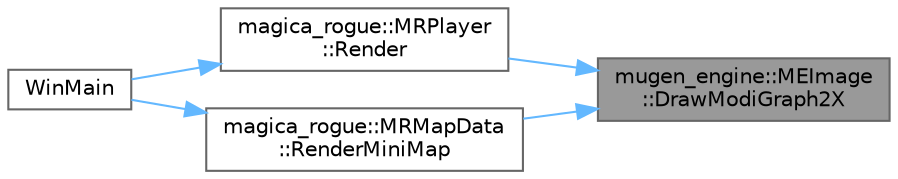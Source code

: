 digraph "mugen_engine::MEImage::DrawModiGraph2X"
{
 // LATEX_PDF_SIZE
  bgcolor="transparent";
  edge [fontname=Helvetica,fontsize=10,labelfontname=Helvetica,labelfontsize=10];
  node [fontname=Helvetica,fontsize=10,shape=box,height=0.2,width=0.4];
  rankdir="RL";
  Node1 [id="Node000001",label="mugen_engine::MEImage\l::DrawModiGraph2X",height=0.2,width=0.4,color="gray40", fillcolor="grey60", style="filled", fontcolor="black",tooltip="2倍換算で自由に4頂点を指定して描画する"];
  Node1 -> Node2 [id="edge5_Node000001_Node000002",dir="back",color="steelblue1",style="solid",tooltip=" "];
  Node2 [id="Node000002",label="magica_rogue::MRPlayer\l::Render",height=0.2,width=0.4,color="grey40", fillcolor="white", style="filled",URL="$classmagica__rogue_1_1_m_r_player.html#a703b50d4ad2cf05bc07c5041bc97907b",tooltip="描画"];
  Node2 -> Node3 [id="edge6_Node000002_Node000003",dir="back",color="steelblue1",style="solid",tooltip=" "];
  Node3 [id="Node000003",label="WinMain",height=0.2,width=0.4,color="grey40", fillcolor="white", style="filled",URL="$main_8cpp.html#aa9f5bde5a38da1ef0ae63e9a5a567411",tooltip=" "];
  Node1 -> Node4 [id="edge7_Node000001_Node000004",dir="back",color="steelblue1",style="solid",tooltip=" "];
  Node4 [id="Node000004",label="magica_rogue::MRMapData\l::RenderMiniMap",height=0.2,width=0.4,color="grey40", fillcolor="white", style="filled",URL="$classmagica__rogue_1_1_m_r_map_data.html#ada21e0dc70b03ec6bd368d2c79b6d3fa",tooltip="ミニマップを描画"];
  Node4 -> Node3 [id="edge8_Node000004_Node000003",dir="back",color="steelblue1",style="solid",tooltip=" "];
}
